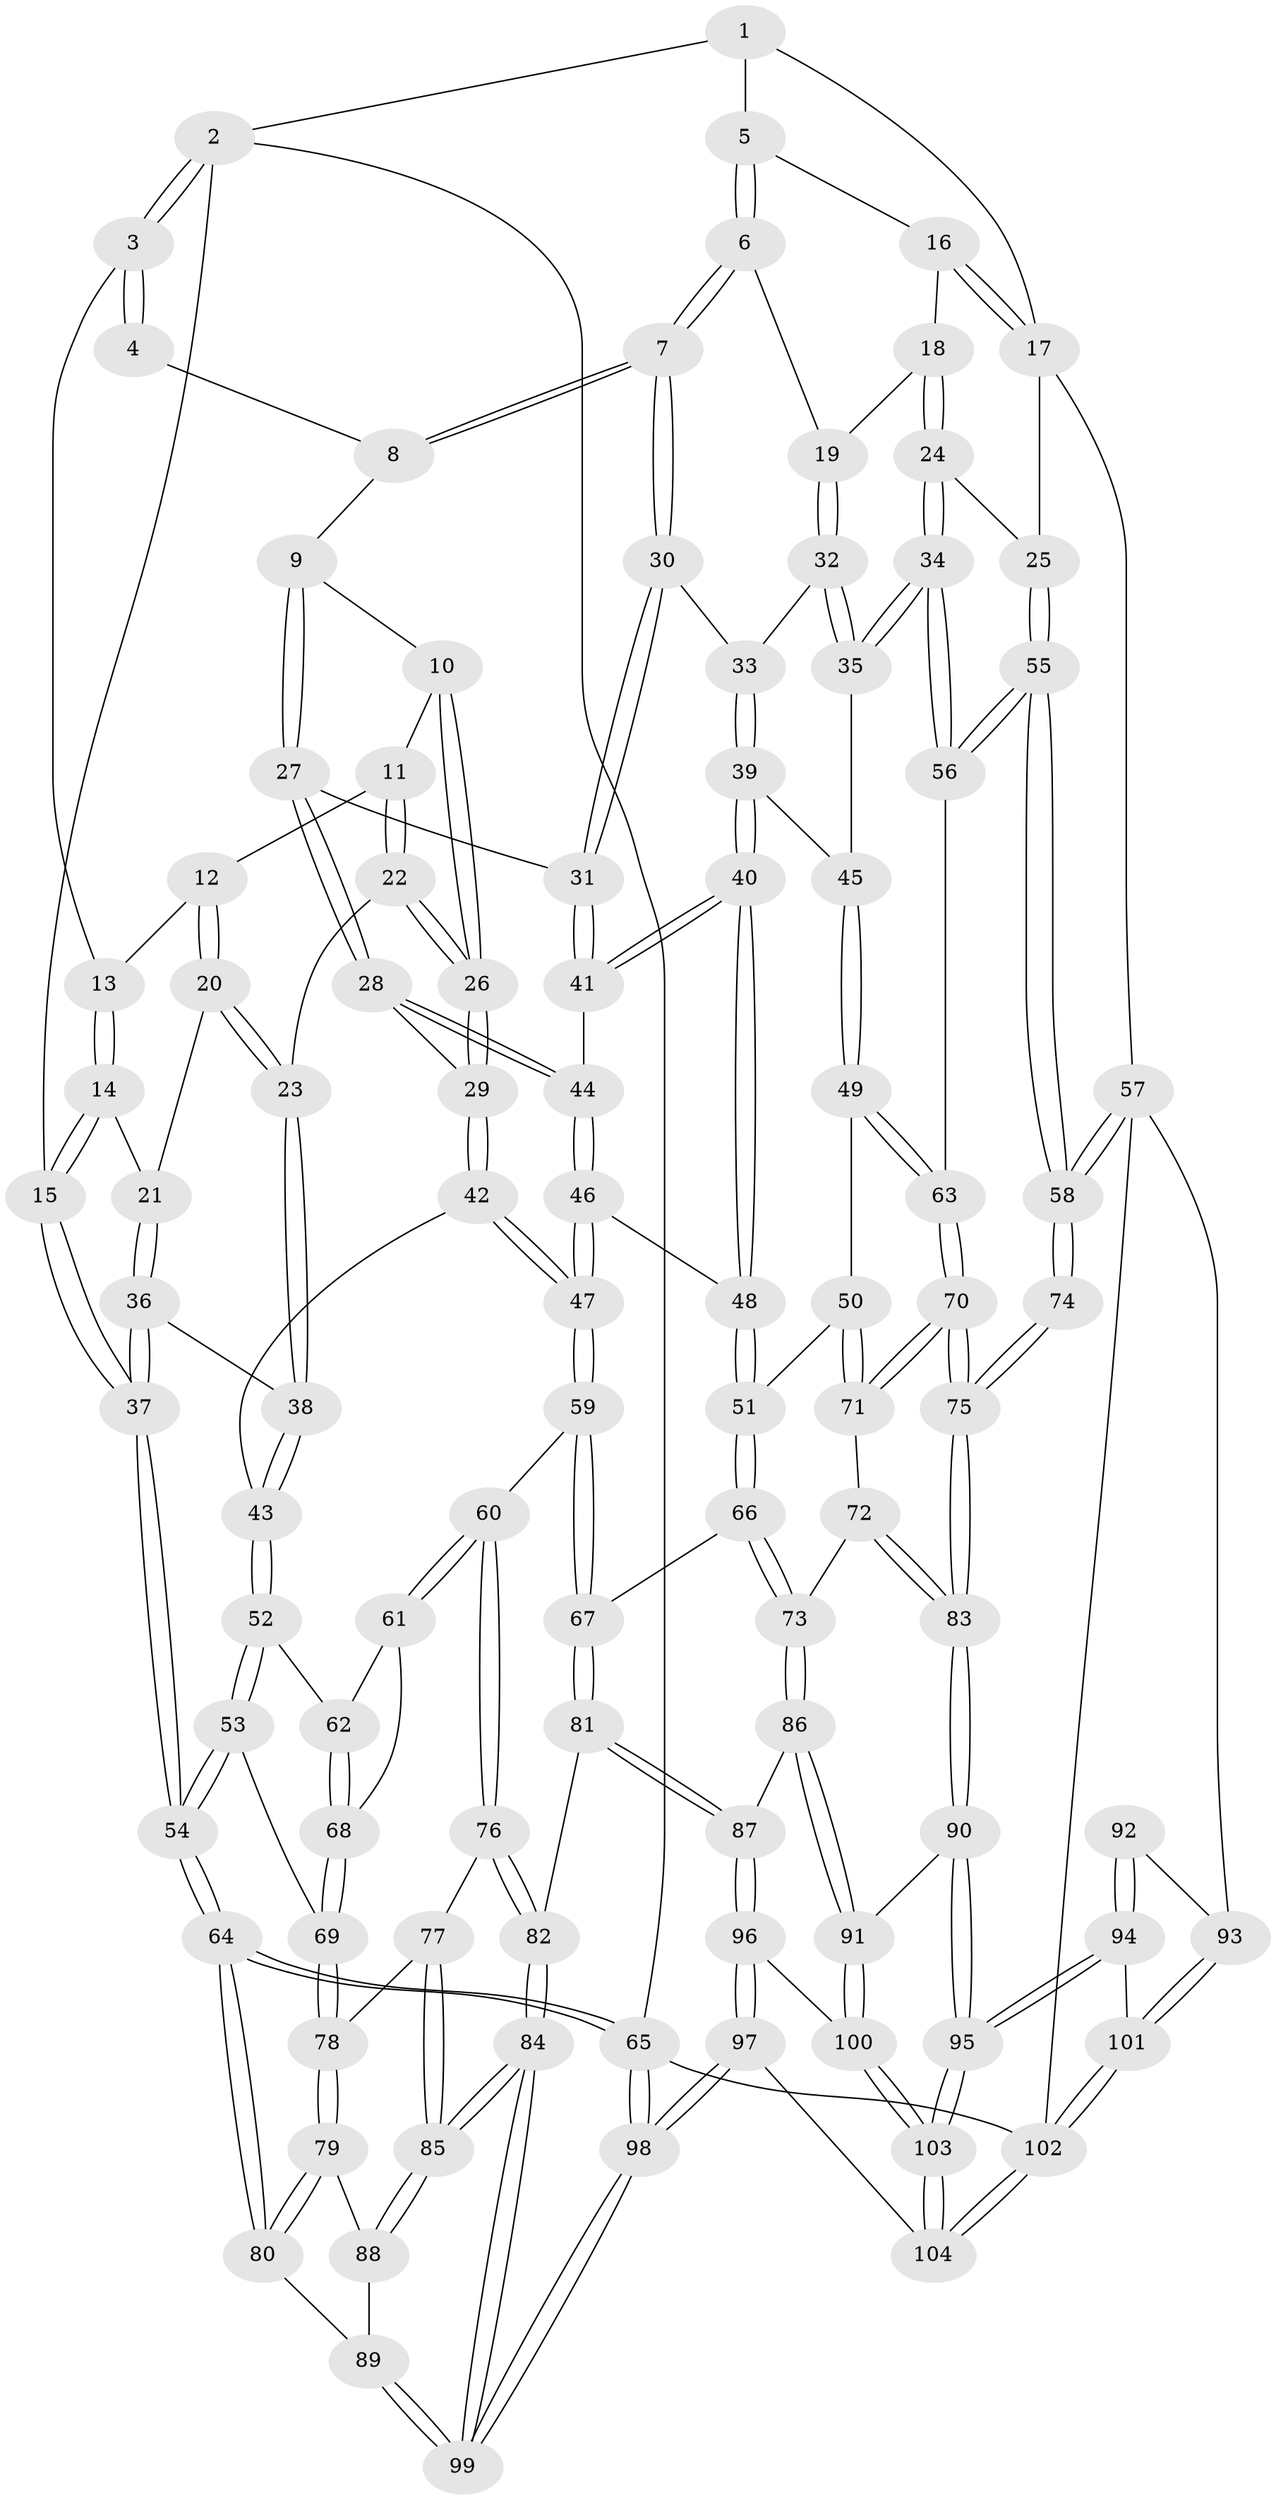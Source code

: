 // coarse degree distribution, {3: 0.15873015873015872, 5: 0.23809523809523808, 4: 0.49206349206349204, 6: 0.09523809523809523, 7: 0.015873015873015872}
// Generated by graph-tools (version 1.1) at 2025/52/02/27/25 19:52:41]
// undirected, 104 vertices, 256 edges
graph export_dot {
graph [start="1"]
  node [color=gray90,style=filled];
  1 [pos="+0.6634709783522357+0"];
  2 [pos="+0+0"];
  3 [pos="+0+0"];
  4 [pos="+0.28202458108173145+0"];
  5 [pos="+0.6714945721620298+0"];
  6 [pos="+0.6184619001368845+0.05913850123859241"];
  7 [pos="+0.5829201164878637+0.11580052937777756"];
  8 [pos="+0.3164022638921941+0.07364896380992483"];
  9 [pos="+0.29400943852833067+0.12813089909432931"];
  10 [pos="+0.24436019557389166+0.14084540753152114"];
  11 [pos="+0.17620270245205413+0.14299313126219934"];
  12 [pos="+0.1505203628638538+0.13732885177062715"];
  13 [pos="+0.06714884219264393+0.04255470239207463"];
  14 [pos="+0.0331909136255499+0.2253423430144151"];
  15 [pos="+0+0.22559306748407434"];
  16 [pos="+0.8014673860762961+0.06538417833263929"];
  17 [pos="+1+0"];
  18 [pos="+0.839446938702795+0.1348322916674827"];
  19 [pos="+0.7619333567854031+0.223535240567923"];
  20 [pos="+0.09100260525059399+0.22993801017384868"];
  21 [pos="+0.059481384294960526+0.235619750386538"];
  22 [pos="+0.17715126978012197+0.28779004968189703"];
  23 [pos="+0.15326775041685908+0.2878620475586974"];
  24 [pos="+0.9135153168452278+0.20628756839741402"];
  25 [pos="+1+0.1398874650911471"];
  26 [pos="+0.19870330414700338+0.29488766540644434"];
  27 [pos="+0.304692945887607+0.1501027740424403"];
  28 [pos="+0.21762697163803432+0.30705834343534893"];
  29 [pos="+0.2161797593323432+0.307423436800087"];
  30 [pos="+0.5816139305323761+0.12233099381988498"];
  31 [pos="+0.3733011419253703+0.2496746707607084"];
  32 [pos="+0.7536934426264739+0.282636211313611"];
  33 [pos="+0.5924697305168041+0.1815107448217482"];
  34 [pos="+0.8186049481249236+0.38948616291681126"];
  35 [pos="+0.8048736212441394+0.3808223413513995"];
  36 [pos="+0.05151973757952596+0.3623432465010625"];
  37 [pos="+0+0.34818175633532167"];
  38 [pos="+0.07759716495264016+0.37691085977070116"];
  39 [pos="+0.5759575430570526+0.29515103726727765"];
  40 [pos="+0.4762059667031783+0.36270844730916146"];
  41 [pos="+0.37237704866823285+0.28685243153042767"];
  42 [pos="+0.20701363764918715+0.42373996969708017"];
  43 [pos="+0.11202425406665896+0.43712213599087807"];
  44 [pos="+0.34939046826097114+0.3044701659996499"];
  45 [pos="+0.6487697534890368+0.36332970290225564"];
  46 [pos="+0.2904367962998066+0.47103247299454737"];
  47 [pos="+0.28869890342840954+0.4731758669384045"];
  48 [pos="+0.4761524478480012+0.4018917075270196"];
  49 [pos="+0.5742359344674548+0.5028982970723862"];
  50 [pos="+0.5545789973412661+0.5115437240582944"];
  51 [pos="+0.5215311861322183+0.5105939315338985"];
  52 [pos="+0.0863772102289423+0.49168050084232523"];
  53 [pos="+0+0.5569253197672753"];
  54 [pos="+0+0.5523106778579473"];
  55 [pos="+1+0.5727506126290761"];
  56 [pos="+0.8475611890096426+0.45435314088259204"];
  57 [pos="+1+0.6566037383909976"];
  58 [pos="+1+0.6327080793251861"];
  59 [pos="+0.3087748382108037+0.5896750764956352"];
  60 [pos="+0.23361629389196553+0.5986845414879076"];
  61 [pos="+0.2021555461844605+0.590281561212499"];
  62 [pos="+0.11368851160244328+0.5266550889847054"];
  63 [pos="+0.766431115879884+0.516847924193981"];
  64 [pos="+0+0.7444544553649003"];
  65 [pos="+0+1"];
  66 [pos="+0.42312103955816155+0.6135472453160272"];
  67 [pos="+0.31156622883977814+0.5921330273767018"];
  68 [pos="+0.08617461553282181+0.640091683856217"];
  69 [pos="+0.0710141969695185+0.6543285181647374"];
  70 [pos="+0.7047831827021264+0.6693472204448131"];
  71 [pos="+0.6097165417988013+0.5993690901909376"];
  72 [pos="+0.548222973379942+0.6840135268858145"];
  73 [pos="+0.4655629840039411+0.6934347276344424"];
  74 [pos="+0.7232544925504847+0.7099436604673802"];
  75 [pos="+0.7065095968199313+0.7063122335299782"];
  76 [pos="+0.15192563394041442+0.6978984962735592"];
  77 [pos="+0.13335620563819248+0.7007708299043032"];
  78 [pos="+0.08085315654885222+0.6897100391378591"];
  79 [pos="+0.06264127227059363+0.721057290605886"];
  80 [pos="+0+0.7593708845251242"];
  81 [pos="+0.266689939532541+0.7574031690894827"];
  82 [pos="+0.22915202245296973+0.7718175948429328"];
  83 [pos="+0.7005427633528669+0.7126288344148177"];
  84 [pos="+0.15547754484170423+0.8488062630549451"];
  85 [pos="+0.1449841847450587+0.8313221416172035"];
  86 [pos="+0.4671441176750383+0.7760205454313236"];
  87 [pos="+0.30373785625364214+0.7915457469485135"];
  88 [pos="+0.08289419123068133+0.7656907105353462"];
  89 [pos="+0.03234980537550332+0.8167716308607519"];
  90 [pos="+0.6668676275665799+0.7976420142005519"];
  91 [pos="+0.49553344706678987+0.840800230339"];
  92 [pos="+0.7898006878440638+0.7680053376385589"];
  93 [pos="+0.950425400041381+0.7958412413639411"];
  94 [pos="+0.8073056441633161+0.879178114804552"];
  95 [pos="+0.7236386600772131+0.9043777608155984"];
  96 [pos="+0.3203506769945506+0.9417420994242667"];
  97 [pos="+0.15244301895089354+1"];
  98 [pos="+0.11829541742100029+1"];
  99 [pos="+0.12471633780997346+0.9867285263352975"];
  100 [pos="+0.49524654361724324+0.8420369331361143"];
  101 [pos="+0.8838797923069185+0.8820249705835683"];
  102 [pos="+1+1"];
  103 [pos="+0.6297278477838043+1"];
  104 [pos="+0.6301215908035306+1"];
  1 -- 2;
  1 -- 5;
  1 -- 17;
  2 -- 3;
  2 -- 3;
  2 -- 15;
  2 -- 65;
  3 -- 4;
  3 -- 4;
  3 -- 13;
  4 -- 8;
  5 -- 6;
  5 -- 6;
  5 -- 16;
  6 -- 7;
  6 -- 7;
  6 -- 19;
  7 -- 8;
  7 -- 8;
  7 -- 30;
  7 -- 30;
  8 -- 9;
  9 -- 10;
  9 -- 27;
  9 -- 27;
  10 -- 11;
  10 -- 26;
  10 -- 26;
  11 -- 12;
  11 -- 22;
  11 -- 22;
  12 -- 13;
  12 -- 20;
  12 -- 20;
  13 -- 14;
  13 -- 14;
  14 -- 15;
  14 -- 15;
  14 -- 21;
  15 -- 37;
  15 -- 37;
  16 -- 17;
  16 -- 17;
  16 -- 18;
  17 -- 25;
  17 -- 57;
  18 -- 19;
  18 -- 24;
  18 -- 24;
  19 -- 32;
  19 -- 32;
  20 -- 21;
  20 -- 23;
  20 -- 23;
  21 -- 36;
  21 -- 36;
  22 -- 23;
  22 -- 26;
  22 -- 26;
  23 -- 38;
  23 -- 38;
  24 -- 25;
  24 -- 34;
  24 -- 34;
  25 -- 55;
  25 -- 55;
  26 -- 29;
  26 -- 29;
  27 -- 28;
  27 -- 28;
  27 -- 31;
  28 -- 29;
  28 -- 44;
  28 -- 44;
  29 -- 42;
  29 -- 42;
  30 -- 31;
  30 -- 31;
  30 -- 33;
  31 -- 41;
  31 -- 41;
  32 -- 33;
  32 -- 35;
  32 -- 35;
  33 -- 39;
  33 -- 39;
  34 -- 35;
  34 -- 35;
  34 -- 56;
  34 -- 56;
  35 -- 45;
  36 -- 37;
  36 -- 37;
  36 -- 38;
  37 -- 54;
  37 -- 54;
  38 -- 43;
  38 -- 43;
  39 -- 40;
  39 -- 40;
  39 -- 45;
  40 -- 41;
  40 -- 41;
  40 -- 48;
  40 -- 48;
  41 -- 44;
  42 -- 43;
  42 -- 47;
  42 -- 47;
  43 -- 52;
  43 -- 52;
  44 -- 46;
  44 -- 46;
  45 -- 49;
  45 -- 49;
  46 -- 47;
  46 -- 47;
  46 -- 48;
  47 -- 59;
  47 -- 59;
  48 -- 51;
  48 -- 51;
  49 -- 50;
  49 -- 63;
  49 -- 63;
  50 -- 51;
  50 -- 71;
  50 -- 71;
  51 -- 66;
  51 -- 66;
  52 -- 53;
  52 -- 53;
  52 -- 62;
  53 -- 54;
  53 -- 54;
  53 -- 69;
  54 -- 64;
  54 -- 64;
  55 -- 56;
  55 -- 56;
  55 -- 58;
  55 -- 58;
  56 -- 63;
  57 -- 58;
  57 -- 58;
  57 -- 93;
  57 -- 102;
  58 -- 74;
  58 -- 74;
  59 -- 60;
  59 -- 67;
  59 -- 67;
  60 -- 61;
  60 -- 61;
  60 -- 76;
  60 -- 76;
  61 -- 62;
  61 -- 68;
  62 -- 68;
  62 -- 68;
  63 -- 70;
  63 -- 70;
  64 -- 65;
  64 -- 65;
  64 -- 80;
  64 -- 80;
  65 -- 98;
  65 -- 98;
  65 -- 102;
  66 -- 67;
  66 -- 73;
  66 -- 73;
  67 -- 81;
  67 -- 81;
  68 -- 69;
  68 -- 69;
  69 -- 78;
  69 -- 78;
  70 -- 71;
  70 -- 71;
  70 -- 75;
  70 -- 75;
  71 -- 72;
  72 -- 73;
  72 -- 83;
  72 -- 83;
  73 -- 86;
  73 -- 86;
  74 -- 75;
  74 -- 75;
  75 -- 83;
  75 -- 83;
  76 -- 77;
  76 -- 82;
  76 -- 82;
  77 -- 78;
  77 -- 85;
  77 -- 85;
  78 -- 79;
  78 -- 79;
  79 -- 80;
  79 -- 80;
  79 -- 88;
  80 -- 89;
  81 -- 82;
  81 -- 87;
  81 -- 87;
  82 -- 84;
  82 -- 84;
  83 -- 90;
  83 -- 90;
  84 -- 85;
  84 -- 85;
  84 -- 99;
  84 -- 99;
  85 -- 88;
  85 -- 88;
  86 -- 87;
  86 -- 91;
  86 -- 91;
  87 -- 96;
  87 -- 96;
  88 -- 89;
  89 -- 99;
  89 -- 99;
  90 -- 91;
  90 -- 95;
  90 -- 95;
  91 -- 100;
  91 -- 100;
  92 -- 93;
  92 -- 94;
  92 -- 94;
  93 -- 101;
  93 -- 101;
  94 -- 95;
  94 -- 95;
  94 -- 101;
  95 -- 103;
  95 -- 103;
  96 -- 97;
  96 -- 97;
  96 -- 100;
  97 -- 98;
  97 -- 98;
  97 -- 104;
  98 -- 99;
  98 -- 99;
  100 -- 103;
  100 -- 103;
  101 -- 102;
  101 -- 102;
  102 -- 104;
  102 -- 104;
  103 -- 104;
  103 -- 104;
}
